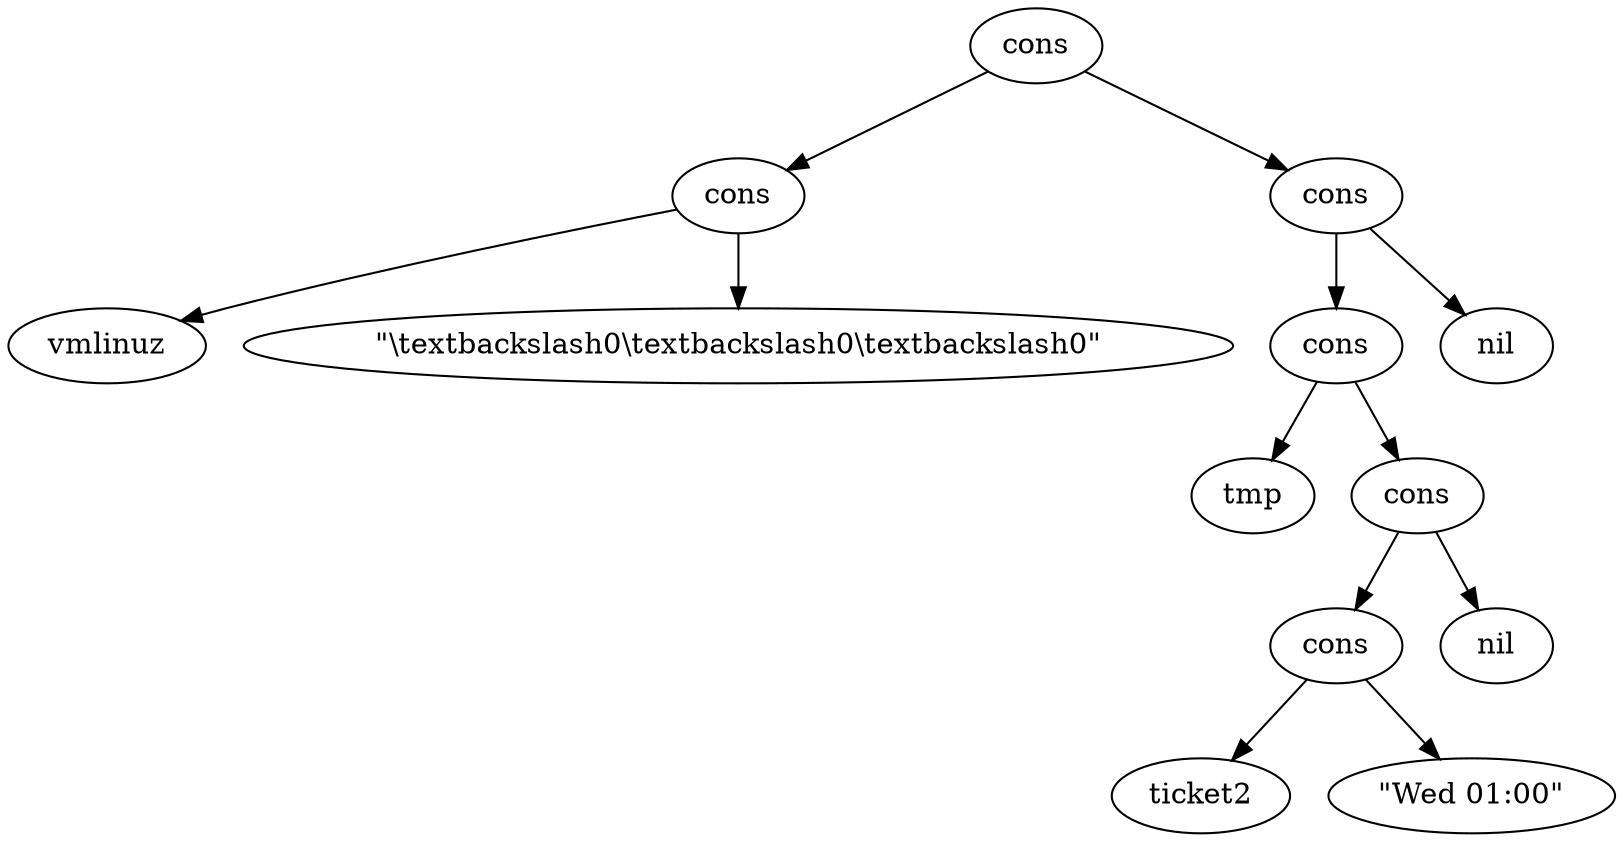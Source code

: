 digraph G {
  1 [label="cons"];
  2 [label="cons"];
  1 -> 2;
  3 [label="vmlinuz"];
  2 -> 3;
  4 [label="\"\\textbackslash0\\textbackslash0\\textbackslash0\""];
  2 -> 4;
  5 [label="cons"];
  1 -> 5;
  6 [label="cons"];
  5 -> 6
  7 [label="tmp"];
  6 -> 7;
  8 [label="cons"];
  6 -> 8;
  8 -> 13;
  12 [label="nil"];
  8 -> 12;
  13 [label="cons"];
  14 [label="ticket2"];
  13 -> 14;
  15 [label="\"Wed 01:00\""];
  13 -> 15;
  17 [label="nil"];
  5 -> 17;
}